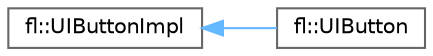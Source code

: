 digraph "Graphical Class Hierarchy"
{
 // INTERACTIVE_SVG=YES
 // LATEX_PDF_SIZE
  bgcolor="transparent";
  edge [fontname=Helvetica,fontsize=10,labelfontname=Helvetica,labelfontsize=10];
  node [fontname=Helvetica,fontsize=10,shape=box,height=0.2,width=0.4];
  rankdir="LR";
  Node0 [id="Node000000",label="fl::UIButtonImpl",height=0.2,width=0.4,color="grey40", fillcolor="white", style="filled",URL="$d6/d8d/classfl_1_1_u_i_button_impl.html",tooltip=" "];
  Node0 -> Node1 [id="edge223_Node000000_Node000001",dir="back",color="steelblue1",style="solid",tooltip=" "];
  Node1 [id="Node000001",label="fl::UIButton",height=0.2,width=0.4,color="grey40", fillcolor="white", style="filled",URL="$d3/d1d/classfl_1_1_u_i_button.html",tooltip=" "];
}
